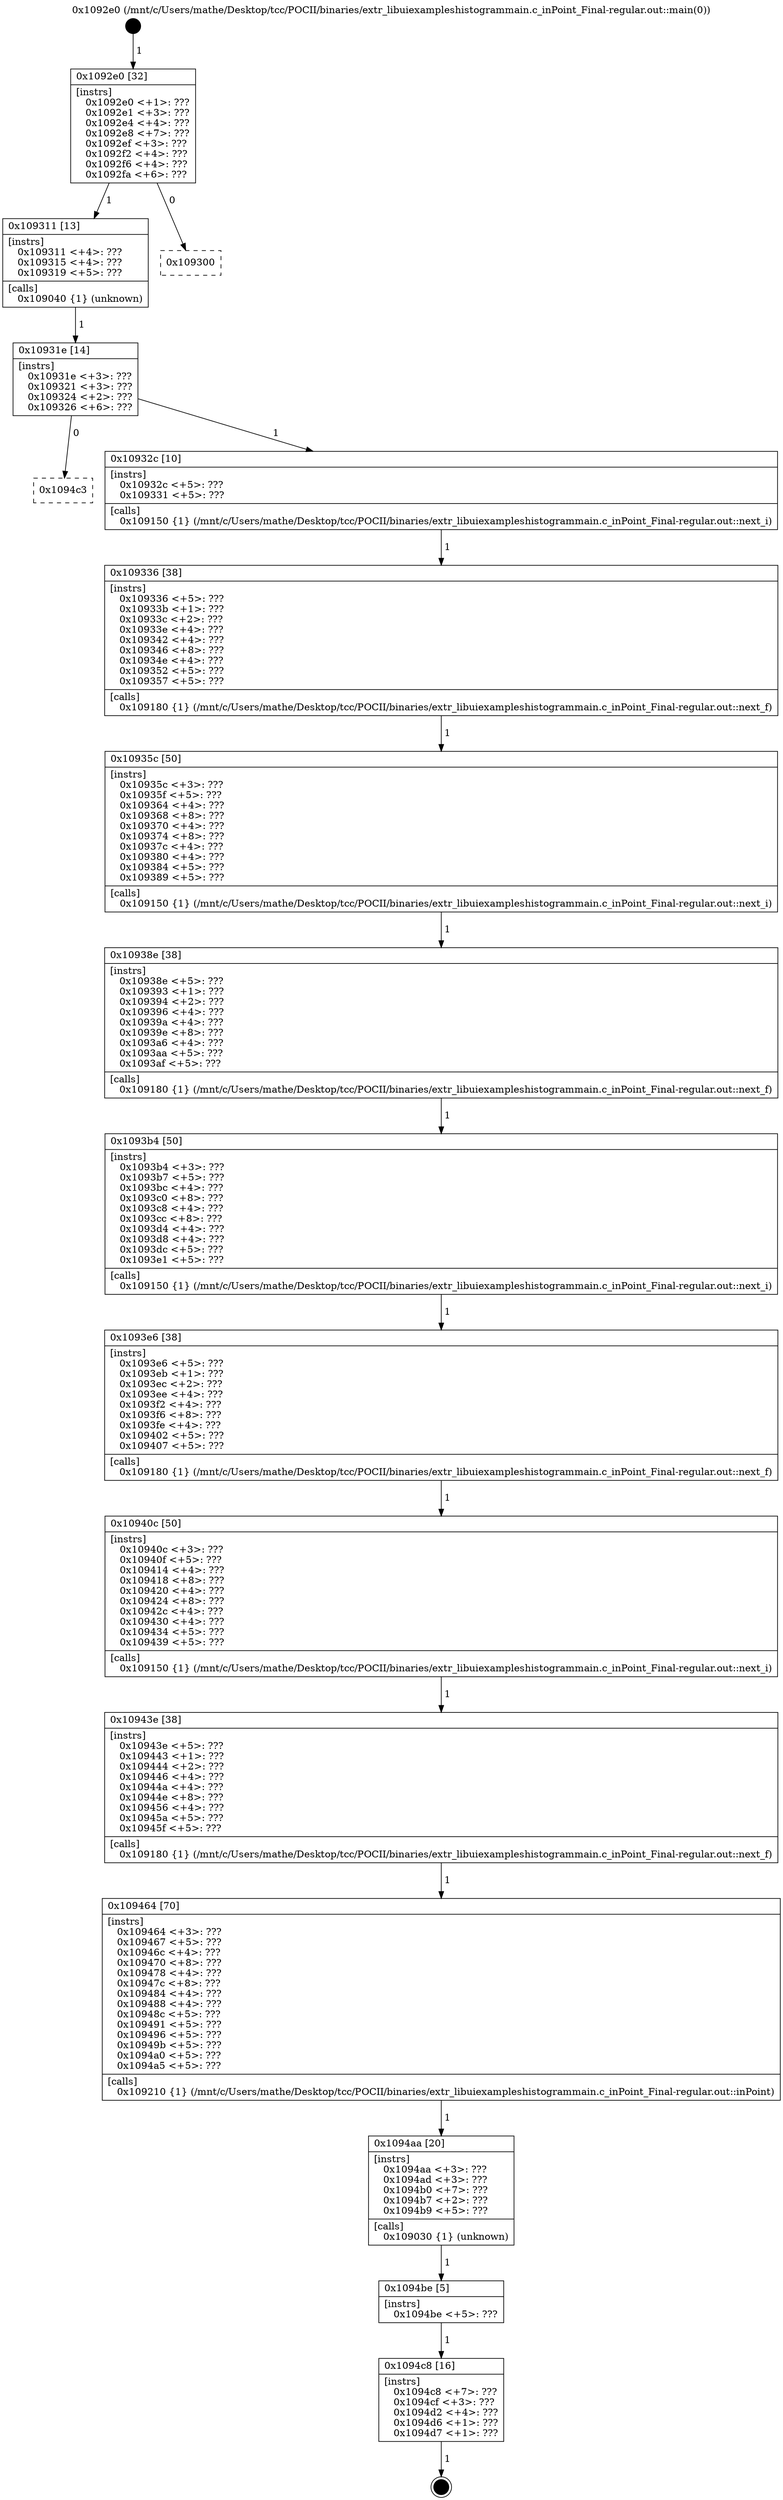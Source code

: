 digraph "0x1092e0" {
  label = "0x1092e0 (/mnt/c/Users/mathe/Desktop/tcc/POCII/binaries/extr_libuiexampleshistogrammain.c_inPoint_Final-regular.out::main(0))"
  labelloc = "t"
  node[shape=record]

  Entry [label="",width=0.3,height=0.3,shape=circle,fillcolor=black,style=filled]
  "0x1092e0" [label="{
     0x1092e0 [32]\l
     | [instrs]\l
     &nbsp;&nbsp;0x1092e0 \<+1\>: ???\l
     &nbsp;&nbsp;0x1092e1 \<+3\>: ???\l
     &nbsp;&nbsp;0x1092e4 \<+4\>: ???\l
     &nbsp;&nbsp;0x1092e8 \<+7\>: ???\l
     &nbsp;&nbsp;0x1092ef \<+3\>: ???\l
     &nbsp;&nbsp;0x1092f2 \<+4\>: ???\l
     &nbsp;&nbsp;0x1092f6 \<+4\>: ???\l
     &nbsp;&nbsp;0x1092fa \<+6\>: ???\l
  }"]
  "0x109311" [label="{
     0x109311 [13]\l
     | [instrs]\l
     &nbsp;&nbsp;0x109311 \<+4\>: ???\l
     &nbsp;&nbsp;0x109315 \<+4\>: ???\l
     &nbsp;&nbsp;0x109319 \<+5\>: ???\l
     | [calls]\l
     &nbsp;&nbsp;0x109040 \{1\} (unknown)\l
  }"]
  "0x109300" [label="{
     0x109300\l
  }", style=dashed]
  "0x10931e" [label="{
     0x10931e [14]\l
     | [instrs]\l
     &nbsp;&nbsp;0x10931e \<+3\>: ???\l
     &nbsp;&nbsp;0x109321 \<+3\>: ???\l
     &nbsp;&nbsp;0x109324 \<+2\>: ???\l
     &nbsp;&nbsp;0x109326 \<+6\>: ???\l
  }"]
  "0x1094c3" [label="{
     0x1094c3\l
  }", style=dashed]
  "0x10932c" [label="{
     0x10932c [10]\l
     | [instrs]\l
     &nbsp;&nbsp;0x10932c \<+5\>: ???\l
     &nbsp;&nbsp;0x109331 \<+5\>: ???\l
     | [calls]\l
     &nbsp;&nbsp;0x109150 \{1\} (/mnt/c/Users/mathe/Desktop/tcc/POCII/binaries/extr_libuiexampleshistogrammain.c_inPoint_Final-regular.out::next_i)\l
  }"]
  Exit [label="",width=0.3,height=0.3,shape=circle,fillcolor=black,style=filled,peripheries=2]
  "0x109336" [label="{
     0x109336 [38]\l
     | [instrs]\l
     &nbsp;&nbsp;0x109336 \<+5\>: ???\l
     &nbsp;&nbsp;0x10933b \<+1\>: ???\l
     &nbsp;&nbsp;0x10933c \<+2\>: ???\l
     &nbsp;&nbsp;0x10933e \<+4\>: ???\l
     &nbsp;&nbsp;0x109342 \<+4\>: ???\l
     &nbsp;&nbsp;0x109346 \<+8\>: ???\l
     &nbsp;&nbsp;0x10934e \<+4\>: ???\l
     &nbsp;&nbsp;0x109352 \<+5\>: ???\l
     &nbsp;&nbsp;0x109357 \<+5\>: ???\l
     | [calls]\l
     &nbsp;&nbsp;0x109180 \{1\} (/mnt/c/Users/mathe/Desktop/tcc/POCII/binaries/extr_libuiexampleshistogrammain.c_inPoint_Final-regular.out::next_f)\l
  }"]
  "0x10935c" [label="{
     0x10935c [50]\l
     | [instrs]\l
     &nbsp;&nbsp;0x10935c \<+3\>: ???\l
     &nbsp;&nbsp;0x10935f \<+5\>: ???\l
     &nbsp;&nbsp;0x109364 \<+4\>: ???\l
     &nbsp;&nbsp;0x109368 \<+8\>: ???\l
     &nbsp;&nbsp;0x109370 \<+4\>: ???\l
     &nbsp;&nbsp;0x109374 \<+8\>: ???\l
     &nbsp;&nbsp;0x10937c \<+4\>: ???\l
     &nbsp;&nbsp;0x109380 \<+4\>: ???\l
     &nbsp;&nbsp;0x109384 \<+5\>: ???\l
     &nbsp;&nbsp;0x109389 \<+5\>: ???\l
     | [calls]\l
     &nbsp;&nbsp;0x109150 \{1\} (/mnt/c/Users/mathe/Desktop/tcc/POCII/binaries/extr_libuiexampleshistogrammain.c_inPoint_Final-regular.out::next_i)\l
  }"]
  "0x10938e" [label="{
     0x10938e [38]\l
     | [instrs]\l
     &nbsp;&nbsp;0x10938e \<+5\>: ???\l
     &nbsp;&nbsp;0x109393 \<+1\>: ???\l
     &nbsp;&nbsp;0x109394 \<+2\>: ???\l
     &nbsp;&nbsp;0x109396 \<+4\>: ???\l
     &nbsp;&nbsp;0x10939a \<+4\>: ???\l
     &nbsp;&nbsp;0x10939e \<+8\>: ???\l
     &nbsp;&nbsp;0x1093a6 \<+4\>: ???\l
     &nbsp;&nbsp;0x1093aa \<+5\>: ???\l
     &nbsp;&nbsp;0x1093af \<+5\>: ???\l
     | [calls]\l
     &nbsp;&nbsp;0x109180 \{1\} (/mnt/c/Users/mathe/Desktop/tcc/POCII/binaries/extr_libuiexampleshistogrammain.c_inPoint_Final-regular.out::next_f)\l
  }"]
  "0x1093b4" [label="{
     0x1093b4 [50]\l
     | [instrs]\l
     &nbsp;&nbsp;0x1093b4 \<+3\>: ???\l
     &nbsp;&nbsp;0x1093b7 \<+5\>: ???\l
     &nbsp;&nbsp;0x1093bc \<+4\>: ???\l
     &nbsp;&nbsp;0x1093c0 \<+8\>: ???\l
     &nbsp;&nbsp;0x1093c8 \<+4\>: ???\l
     &nbsp;&nbsp;0x1093cc \<+8\>: ???\l
     &nbsp;&nbsp;0x1093d4 \<+4\>: ???\l
     &nbsp;&nbsp;0x1093d8 \<+4\>: ???\l
     &nbsp;&nbsp;0x1093dc \<+5\>: ???\l
     &nbsp;&nbsp;0x1093e1 \<+5\>: ???\l
     | [calls]\l
     &nbsp;&nbsp;0x109150 \{1\} (/mnt/c/Users/mathe/Desktop/tcc/POCII/binaries/extr_libuiexampleshistogrammain.c_inPoint_Final-regular.out::next_i)\l
  }"]
  "0x1093e6" [label="{
     0x1093e6 [38]\l
     | [instrs]\l
     &nbsp;&nbsp;0x1093e6 \<+5\>: ???\l
     &nbsp;&nbsp;0x1093eb \<+1\>: ???\l
     &nbsp;&nbsp;0x1093ec \<+2\>: ???\l
     &nbsp;&nbsp;0x1093ee \<+4\>: ???\l
     &nbsp;&nbsp;0x1093f2 \<+4\>: ???\l
     &nbsp;&nbsp;0x1093f6 \<+8\>: ???\l
     &nbsp;&nbsp;0x1093fe \<+4\>: ???\l
     &nbsp;&nbsp;0x109402 \<+5\>: ???\l
     &nbsp;&nbsp;0x109407 \<+5\>: ???\l
     | [calls]\l
     &nbsp;&nbsp;0x109180 \{1\} (/mnt/c/Users/mathe/Desktop/tcc/POCII/binaries/extr_libuiexampleshistogrammain.c_inPoint_Final-regular.out::next_f)\l
  }"]
  "0x10940c" [label="{
     0x10940c [50]\l
     | [instrs]\l
     &nbsp;&nbsp;0x10940c \<+3\>: ???\l
     &nbsp;&nbsp;0x10940f \<+5\>: ???\l
     &nbsp;&nbsp;0x109414 \<+4\>: ???\l
     &nbsp;&nbsp;0x109418 \<+8\>: ???\l
     &nbsp;&nbsp;0x109420 \<+4\>: ???\l
     &nbsp;&nbsp;0x109424 \<+8\>: ???\l
     &nbsp;&nbsp;0x10942c \<+4\>: ???\l
     &nbsp;&nbsp;0x109430 \<+4\>: ???\l
     &nbsp;&nbsp;0x109434 \<+5\>: ???\l
     &nbsp;&nbsp;0x109439 \<+5\>: ???\l
     | [calls]\l
     &nbsp;&nbsp;0x109150 \{1\} (/mnt/c/Users/mathe/Desktop/tcc/POCII/binaries/extr_libuiexampleshistogrammain.c_inPoint_Final-regular.out::next_i)\l
  }"]
  "0x10943e" [label="{
     0x10943e [38]\l
     | [instrs]\l
     &nbsp;&nbsp;0x10943e \<+5\>: ???\l
     &nbsp;&nbsp;0x109443 \<+1\>: ???\l
     &nbsp;&nbsp;0x109444 \<+2\>: ???\l
     &nbsp;&nbsp;0x109446 \<+4\>: ???\l
     &nbsp;&nbsp;0x10944a \<+4\>: ???\l
     &nbsp;&nbsp;0x10944e \<+8\>: ???\l
     &nbsp;&nbsp;0x109456 \<+4\>: ???\l
     &nbsp;&nbsp;0x10945a \<+5\>: ???\l
     &nbsp;&nbsp;0x10945f \<+5\>: ???\l
     | [calls]\l
     &nbsp;&nbsp;0x109180 \{1\} (/mnt/c/Users/mathe/Desktop/tcc/POCII/binaries/extr_libuiexampleshistogrammain.c_inPoint_Final-regular.out::next_f)\l
  }"]
  "0x109464" [label="{
     0x109464 [70]\l
     | [instrs]\l
     &nbsp;&nbsp;0x109464 \<+3\>: ???\l
     &nbsp;&nbsp;0x109467 \<+5\>: ???\l
     &nbsp;&nbsp;0x10946c \<+4\>: ???\l
     &nbsp;&nbsp;0x109470 \<+8\>: ???\l
     &nbsp;&nbsp;0x109478 \<+4\>: ???\l
     &nbsp;&nbsp;0x10947c \<+8\>: ???\l
     &nbsp;&nbsp;0x109484 \<+4\>: ???\l
     &nbsp;&nbsp;0x109488 \<+4\>: ???\l
     &nbsp;&nbsp;0x10948c \<+5\>: ???\l
     &nbsp;&nbsp;0x109491 \<+5\>: ???\l
     &nbsp;&nbsp;0x109496 \<+5\>: ???\l
     &nbsp;&nbsp;0x10949b \<+5\>: ???\l
     &nbsp;&nbsp;0x1094a0 \<+5\>: ???\l
     &nbsp;&nbsp;0x1094a5 \<+5\>: ???\l
     | [calls]\l
     &nbsp;&nbsp;0x109210 \{1\} (/mnt/c/Users/mathe/Desktop/tcc/POCII/binaries/extr_libuiexampleshistogrammain.c_inPoint_Final-regular.out::inPoint)\l
  }"]
  "0x1094aa" [label="{
     0x1094aa [20]\l
     | [instrs]\l
     &nbsp;&nbsp;0x1094aa \<+3\>: ???\l
     &nbsp;&nbsp;0x1094ad \<+3\>: ???\l
     &nbsp;&nbsp;0x1094b0 \<+7\>: ???\l
     &nbsp;&nbsp;0x1094b7 \<+2\>: ???\l
     &nbsp;&nbsp;0x1094b9 \<+5\>: ???\l
     | [calls]\l
     &nbsp;&nbsp;0x109030 \{1\} (unknown)\l
  }"]
  "0x1094be" [label="{
     0x1094be [5]\l
     | [instrs]\l
     &nbsp;&nbsp;0x1094be \<+5\>: ???\l
  }"]
  "0x1094c8" [label="{
     0x1094c8 [16]\l
     | [instrs]\l
     &nbsp;&nbsp;0x1094c8 \<+7\>: ???\l
     &nbsp;&nbsp;0x1094cf \<+3\>: ???\l
     &nbsp;&nbsp;0x1094d2 \<+4\>: ???\l
     &nbsp;&nbsp;0x1094d6 \<+1\>: ???\l
     &nbsp;&nbsp;0x1094d7 \<+1\>: ???\l
  }"]
  Entry -> "0x1092e0" [label=" 1"]
  "0x1092e0" -> "0x109311" [label=" 1"]
  "0x1092e0" -> "0x109300" [label=" 0"]
  "0x109311" -> "0x10931e" [label=" 1"]
  "0x10931e" -> "0x1094c3" [label=" 0"]
  "0x10931e" -> "0x10932c" [label=" 1"]
  "0x1094c8" -> Exit [label=" 1"]
  "0x10932c" -> "0x109336" [label=" 1"]
  "0x109336" -> "0x10935c" [label=" 1"]
  "0x10935c" -> "0x10938e" [label=" 1"]
  "0x10938e" -> "0x1093b4" [label=" 1"]
  "0x1093b4" -> "0x1093e6" [label=" 1"]
  "0x1093e6" -> "0x10940c" [label=" 1"]
  "0x10940c" -> "0x10943e" [label=" 1"]
  "0x10943e" -> "0x109464" [label=" 1"]
  "0x109464" -> "0x1094aa" [label=" 1"]
  "0x1094aa" -> "0x1094be" [label=" 1"]
  "0x1094be" -> "0x1094c8" [label=" 1"]
}
